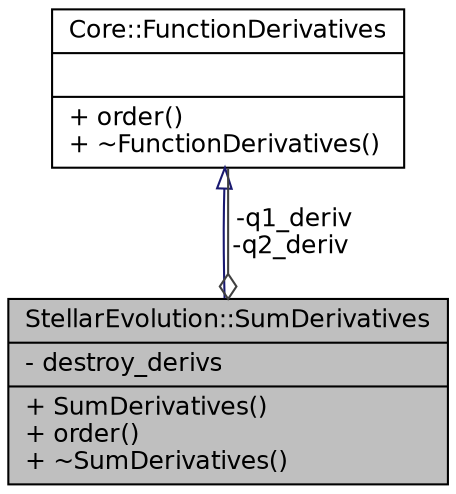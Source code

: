 digraph "StellarEvolution::SumDerivatives"
{
 // INTERACTIVE_SVG=YES
  edge [fontname="Helvetica",fontsize="12",labelfontname="Helvetica",labelfontsize="12"];
  node [fontname="Helvetica",fontsize="12",shape=record];
  Node2 [label="{StellarEvolution::SumDerivatives\n|- destroy_derivs\l|+ SumDerivatives()\l+ order()\l+ ~SumDerivatives()\l}",height=0.2,width=0.4,color="black", fillcolor="grey75", style="filled", fontcolor="black"];
  Node3 -> Node2 [dir="back",color="midnightblue",fontsize="12",style="solid",arrowtail="onormal",fontname="Helvetica"];
  Node3 [label="{Core::FunctionDerivatives\n||+ order()\l+ ~FunctionDerivatives()\l}",height=0.2,width=0.4,color="black", fillcolor="white", style="filled",URL="$classCore_1_1FunctionDerivatives.html",tooltip="A class representing arbitrary order derivatives of a function. "];
  Node3 -> Node2 [color="grey25",fontsize="12",style="solid",label=" -q1_deriv\n-q2_deriv" ,arrowhead="odiamond",fontname="Helvetica"];
}
